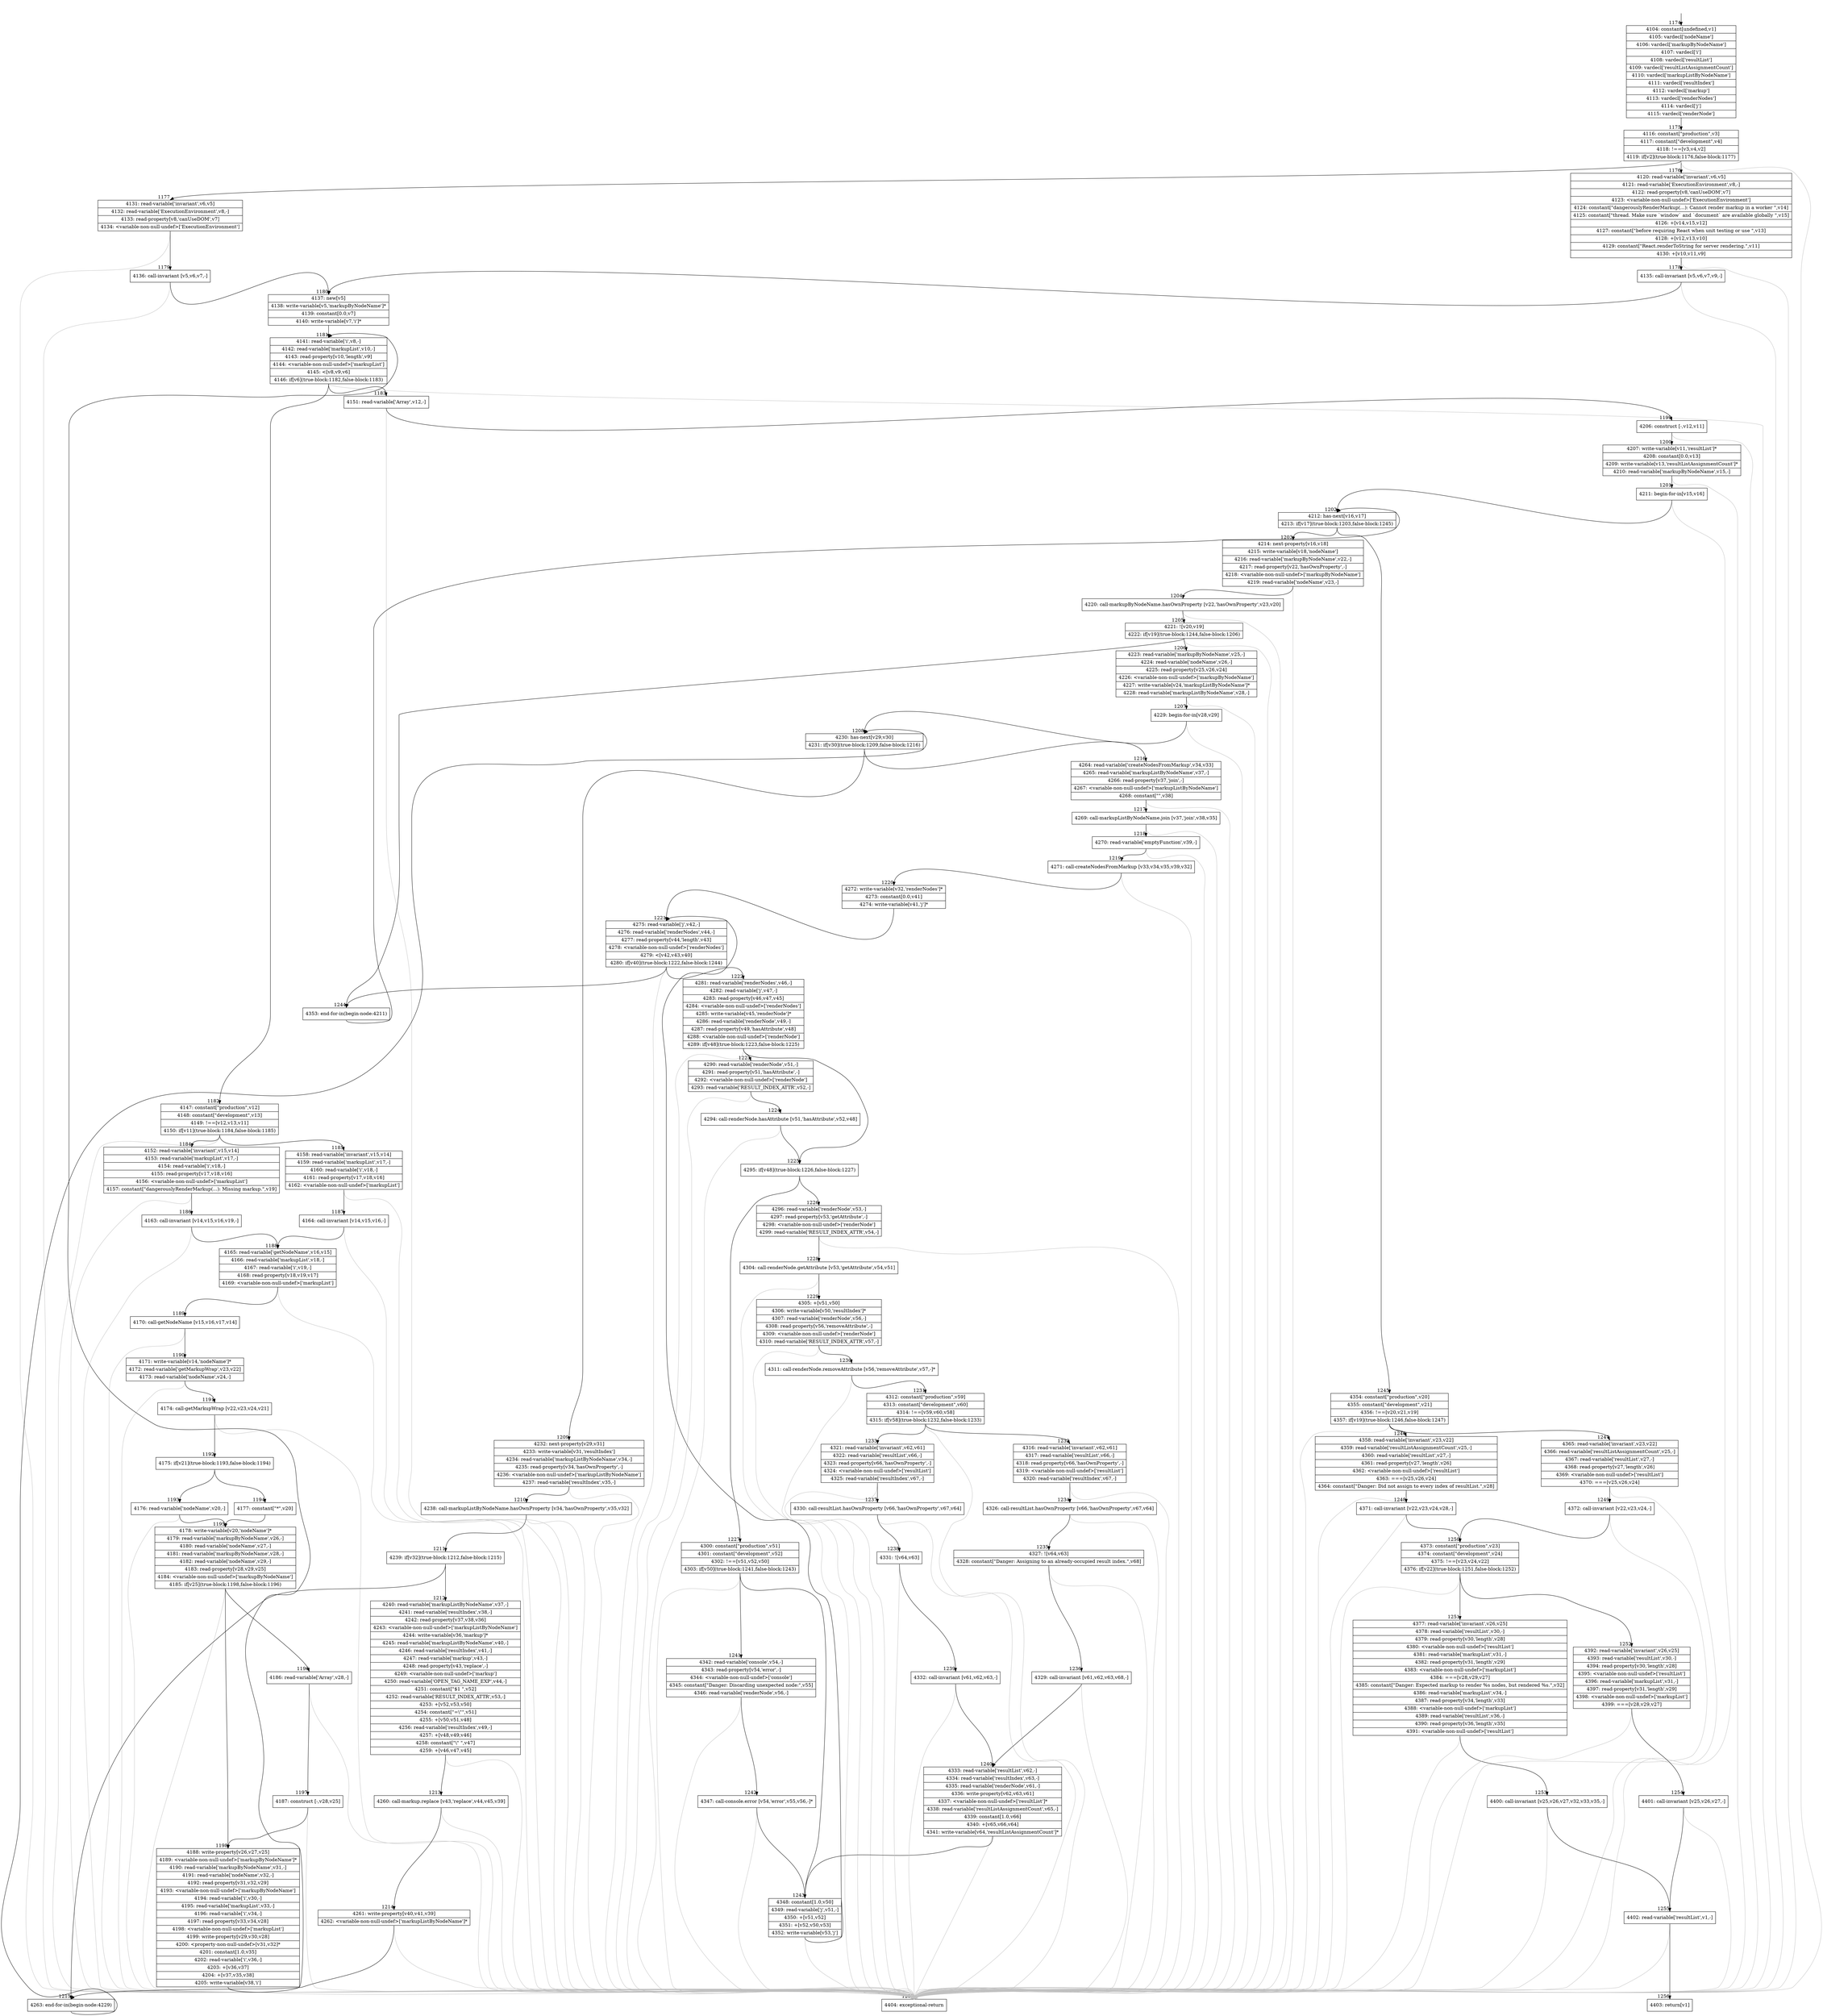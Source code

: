 digraph {
rankdir="TD"
BB_entry79[shape=none,label=""];
BB_entry79 -> BB1174 [tailport=s, headport=n, headlabel="    1174"]
BB1174 [shape=record label="{4104: constant[undefined,v1]|4105: vardecl['nodeName']|4106: vardecl['markupByNodeName']|4107: vardecl['i']|4108: vardecl['resultList']|4109: vardecl['resultListAssignmentCount']|4110: vardecl['markupListByNodeName']|4111: vardecl['resultIndex']|4112: vardecl['markup']|4113: vardecl['renderNodes']|4114: vardecl['j']|4115: vardecl['renderNode']}" ] 
BB1174 -> BB1175 [tailport=s, headport=n, headlabel="      1175"]
BB1175 [shape=record label="{4116: constant[\"production\",v3]|4117: constant[\"development\",v4]|4118: !==[v3,v4,v2]|4119: if[v2](true-block:1176,false-block:1177)}" ] 
BB1175 -> BB1176 [tailport=s, headport=n, headlabel="      1176"]
BB1175 -> BB1177 [tailport=s, headport=n, headlabel="      1177"]
BB1175 -> BB1257 [tailport=s, headport=n, color=gray, headlabel="      1257"]
BB1176 [shape=record label="{4120: read-variable['invariant',v6,v5]|4121: read-variable['ExecutionEnvironment',v8,-]|4122: read-property[v8,'canUseDOM',v7]|4123: \<variable-non-null-undef\>['ExecutionEnvironment']|4124: constant[\"dangerouslyRenderMarkup(...): Cannot render markup in a worker \",v14]|4125: constant[\"thread. Make sure `window` and `document` are available globally \",v15]|4126: +[v14,v15,v12]|4127: constant[\"before requiring React when unit testing or use \",v13]|4128: +[v12,v13,v10]|4129: constant[\"React.renderToString for server rendering.\",v11]|4130: +[v10,v11,v9]}" ] 
BB1176 -> BB1178 [tailport=s, headport=n, headlabel="      1178"]
BB1176 -> BB1257 [tailport=s, headport=n, color=gray]
BB1177 [shape=record label="{4131: read-variable['invariant',v6,v5]|4132: read-variable['ExecutionEnvironment',v8,-]|4133: read-property[v8,'canUseDOM',v7]|4134: \<variable-non-null-undef\>['ExecutionEnvironment']}" ] 
BB1177 -> BB1179 [tailport=s, headport=n, headlabel="      1179"]
BB1177 -> BB1257 [tailport=s, headport=n, color=gray]
BB1178 [shape=record label="{4135: call-invariant [v5,v6,v7,v9,-]}" ] 
BB1178 -> BB1180 [tailport=s, headport=n, headlabel="      1180"]
BB1178 -> BB1257 [tailport=s, headport=n, color=gray]
BB1179 [shape=record label="{4136: call-invariant [v5,v6,v7,-]}" ] 
BB1179 -> BB1180 [tailport=s, headport=n]
BB1179 -> BB1257 [tailport=s, headport=n, color=gray]
BB1180 [shape=record label="{4137: new[v5]|4138: write-variable[v5,'markupByNodeName']*|4139: constant[0.0,v7]|4140: write-variable[v7,'i']*}" ] 
BB1180 -> BB1181 [tailport=s, headport=n, headlabel="      1181"]
BB1181 [shape=record label="{4141: read-variable['i',v8,-]|4142: read-variable['markupList',v10,-]|4143: read-property[v10,'length',v9]|4144: \<variable-non-null-undef\>['markupList']|4145: \<[v8,v9,v6]|4146: if[v6](true-block:1182,false-block:1183)}" ] 
BB1181 -> BB1182 [tailport=s, headport=n, headlabel="      1182"]
BB1181 -> BB1183 [tailport=s, headport=n, headlabel="      1183"]
BB1181 -> BB1257 [tailport=s, headport=n, color=gray]
BB1182 [shape=record label="{4147: constant[\"production\",v12]|4148: constant[\"development\",v13]|4149: !==[v12,v13,v11]|4150: if[v11](true-block:1184,false-block:1185)}" ] 
BB1182 -> BB1184 [tailport=s, headport=n, headlabel="      1184"]
BB1182 -> BB1185 [tailport=s, headport=n, headlabel="      1185"]
BB1182 -> BB1257 [tailport=s, headport=n, color=gray]
BB1183 [shape=record label="{4151: read-variable['Array',v12,-]}" ] 
BB1183 -> BB1199 [tailport=s, headport=n, headlabel="      1199"]
BB1183 -> BB1257 [tailport=s, headport=n, color=gray]
BB1184 [shape=record label="{4152: read-variable['invariant',v15,v14]|4153: read-variable['markupList',v17,-]|4154: read-variable['i',v18,-]|4155: read-property[v17,v18,v16]|4156: \<variable-non-null-undef\>['markupList']|4157: constant[\"dangerouslyRenderMarkup(...): Missing markup.\",v19]}" ] 
BB1184 -> BB1186 [tailport=s, headport=n, headlabel="      1186"]
BB1184 -> BB1257 [tailport=s, headport=n, color=gray]
BB1185 [shape=record label="{4158: read-variable['invariant',v15,v14]|4159: read-variable['markupList',v17,-]|4160: read-variable['i',v18,-]|4161: read-property[v17,v18,v16]|4162: \<variable-non-null-undef\>['markupList']}" ] 
BB1185 -> BB1187 [tailport=s, headport=n, headlabel="      1187"]
BB1185 -> BB1257 [tailport=s, headport=n, color=gray]
BB1186 [shape=record label="{4163: call-invariant [v14,v15,v16,v19,-]}" ] 
BB1186 -> BB1188 [tailport=s, headport=n, headlabel="      1188"]
BB1186 -> BB1257 [tailport=s, headport=n, color=gray]
BB1187 [shape=record label="{4164: call-invariant [v14,v15,v16,-]}" ] 
BB1187 -> BB1188 [tailport=s, headport=n]
BB1187 -> BB1257 [tailport=s, headport=n, color=gray]
BB1188 [shape=record label="{4165: read-variable['getNodeName',v16,v15]|4166: read-variable['markupList',v18,-]|4167: read-variable['i',v19,-]|4168: read-property[v18,v19,v17]|4169: \<variable-non-null-undef\>['markupList']}" ] 
BB1188 -> BB1189 [tailport=s, headport=n, headlabel="      1189"]
BB1188 -> BB1257 [tailport=s, headport=n, color=gray]
BB1189 [shape=record label="{4170: call-getNodeName [v15,v16,v17,v14]}" ] 
BB1189 -> BB1190 [tailport=s, headport=n, headlabel="      1190"]
BB1189 -> BB1257 [tailport=s, headport=n, color=gray]
BB1190 [shape=record label="{4171: write-variable[v14,'nodeName']*|4172: read-variable['getMarkupWrap',v23,v22]|4173: read-variable['nodeName',v24,-]}" ] 
BB1190 -> BB1191 [tailport=s, headport=n, headlabel="      1191"]
BB1190 -> BB1257 [tailport=s, headport=n, color=gray]
BB1191 [shape=record label="{4174: call-getMarkupWrap [v22,v23,v24,v21]}" ] 
BB1191 -> BB1192 [tailport=s, headport=n, headlabel="      1192"]
BB1191 -> BB1257 [tailport=s, headport=n, color=gray]
BB1192 [shape=record label="{4175: if[v21](true-block:1193,false-block:1194)}" ] 
BB1192 -> BB1193 [tailport=s, headport=n, headlabel="      1193"]
BB1192 -> BB1194 [tailport=s, headport=n, headlabel="      1194"]
BB1193 [shape=record label="{4176: read-variable['nodeName',v20,-]}" ] 
BB1193 -> BB1195 [tailport=s, headport=n, headlabel="      1195"]
BB1193 -> BB1257 [tailport=s, headport=n, color=gray]
BB1194 [shape=record label="{4177: constant[\"*\",v20]}" ] 
BB1194 -> BB1195 [tailport=s, headport=n]
BB1195 [shape=record label="{4178: write-variable[v20,'nodeName']*|4179: read-variable['markupByNodeName',v26,-]|4180: read-variable['nodeName',v27,-]|4181: read-variable['markupByNodeName',v28,-]|4182: read-variable['nodeName',v29,-]|4183: read-property[v28,v29,v25]|4184: \<variable-non-null-undef\>['markupByNodeName']|4185: if[v25](true-block:1198,false-block:1196)}" ] 
BB1195 -> BB1198 [tailport=s, headport=n, headlabel="      1198"]
BB1195 -> BB1196 [tailport=s, headport=n, headlabel="      1196"]
BB1195 -> BB1257 [tailport=s, headport=n, color=gray]
BB1196 [shape=record label="{4186: read-variable['Array',v28,-]}" ] 
BB1196 -> BB1197 [tailport=s, headport=n, headlabel="      1197"]
BB1196 -> BB1257 [tailport=s, headport=n, color=gray]
BB1197 [shape=record label="{4187: construct [-,v28,v25]}" ] 
BB1197 -> BB1198 [tailport=s, headport=n]
BB1197 -> BB1257 [tailport=s, headport=n, color=gray]
BB1198 [shape=record label="{4188: write-property[v26,v27,v25]|4189: \<variable-non-null-undef\>['markupByNodeName']*|4190: read-variable['markupByNodeName',v31,-]|4191: read-variable['nodeName',v32,-]|4192: read-property[v31,v32,v29]|4193: \<variable-non-null-undef\>['markupByNodeName']|4194: read-variable['i',v30,-]|4195: read-variable['markupList',v33,-]|4196: read-variable['i',v34,-]|4197: read-property[v33,v34,v28]|4198: \<variable-non-null-undef\>['markupList']|4199: write-property[v29,v30,v28]|4200: \<property-non-null-undef\>[v31,v32]*|4201: constant[1.0,v35]|4202: read-variable['i',v36,-]|4203: +[v36,v37]|4204: +[v37,v35,v38]|4205: write-variable[v38,'i']}" ] 
BB1198 -> BB1181 [tailport=s, headport=n]
BB1198 -> BB1257 [tailport=s, headport=n, color=gray]
BB1199 [shape=record label="{4206: construct [-,v12,v11]}" ] 
BB1199 -> BB1200 [tailport=s, headport=n, headlabel="      1200"]
BB1199 -> BB1257 [tailport=s, headport=n, color=gray]
BB1200 [shape=record label="{4207: write-variable[v11,'resultList']*|4208: constant[0.0,v13]|4209: write-variable[v13,'resultListAssignmentCount']*|4210: read-variable['markupByNodeName',v15,-]}" ] 
BB1200 -> BB1201 [tailport=s, headport=n, headlabel="      1201"]
BB1200 -> BB1257 [tailport=s, headport=n, color=gray]
BB1201 [shape=record label="{4211: begin-for-in[v15,v16]}" ] 
BB1201 -> BB1202 [tailport=s, headport=n, headlabel="      1202"]
BB1201 -> BB1257 [tailport=s, headport=n, color=gray]
BB1202 [shape=record label="{4212: has-next[v16,v17]|4213: if[v17](true-block:1203,false-block:1245)}" ] 
BB1202 -> BB1203 [tailport=s, headport=n, headlabel="      1203"]
BB1202 -> BB1245 [tailport=s, headport=n, headlabel="      1245"]
BB1203 [shape=record label="{4214: next-property[v16,v18]|4215: write-variable[v18,'nodeName']|4216: read-variable['markupByNodeName',v22,-]|4217: read-property[v22,'hasOwnProperty',-]|4218: \<variable-non-null-undef\>['markupByNodeName']|4219: read-variable['nodeName',v23,-]}" ] 
BB1203 -> BB1204 [tailport=s, headport=n, headlabel="      1204"]
BB1203 -> BB1257 [tailport=s, headport=n, color=gray]
BB1204 [shape=record label="{4220: call-markupByNodeName.hasOwnProperty [v22,'hasOwnProperty',v23,v20]}" ] 
BB1204 -> BB1205 [tailport=s, headport=n, headlabel="      1205"]
BB1204 -> BB1257 [tailport=s, headport=n, color=gray]
BB1205 [shape=record label="{4221: ![v20,v19]|4222: if[v19](true-block:1244,false-block:1206)}" ] 
BB1205 -> BB1244 [tailport=s, headport=n, headlabel="      1244"]
BB1205 -> BB1206 [tailport=s, headport=n, headlabel="      1206"]
BB1205 -> BB1257 [tailport=s, headport=n, color=gray]
BB1206 [shape=record label="{4223: read-variable['markupByNodeName',v25,-]|4224: read-variable['nodeName',v26,-]|4225: read-property[v25,v26,v24]|4226: \<variable-non-null-undef\>['markupByNodeName']|4227: write-variable[v24,'markupListByNodeName']*|4228: read-variable['markupListByNodeName',v28,-]}" ] 
BB1206 -> BB1207 [tailport=s, headport=n, headlabel="      1207"]
BB1206 -> BB1257 [tailport=s, headport=n, color=gray]
BB1207 [shape=record label="{4229: begin-for-in[v28,v29]}" ] 
BB1207 -> BB1208 [tailport=s, headport=n, headlabel="      1208"]
BB1207 -> BB1257 [tailport=s, headport=n, color=gray]
BB1208 [shape=record label="{4230: has-next[v29,v30]|4231: if[v30](true-block:1209,false-block:1216)}" ] 
BB1208 -> BB1209 [tailport=s, headport=n, headlabel="      1209"]
BB1208 -> BB1216 [tailport=s, headport=n, headlabel="      1216"]
BB1209 [shape=record label="{4232: next-property[v29,v31]|4233: write-variable[v31,'resultIndex']|4234: read-variable['markupListByNodeName',v34,-]|4235: read-property[v34,'hasOwnProperty',-]|4236: \<variable-non-null-undef\>['markupListByNodeName']|4237: read-variable['resultIndex',v35,-]}" ] 
BB1209 -> BB1210 [tailport=s, headport=n, headlabel="      1210"]
BB1209 -> BB1257 [tailport=s, headport=n, color=gray]
BB1210 [shape=record label="{4238: call-markupListByNodeName.hasOwnProperty [v34,'hasOwnProperty',v35,v32]}" ] 
BB1210 -> BB1211 [tailport=s, headport=n, headlabel="      1211"]
BB1210 -> BB1257 [tailport=s, headport=n, color=gray]
BB1211 [shape=record label="{4239: if[v32](true-block:1212,false-block:1215)}" ] 
BB1211 -> BB1212 [tailport=s, headport=n, headlabel="      1212"]
BB1211 -> BB1215 [tailport=s, headport=n, headlabel="      1215"]
BB1212 [shape=record label="{4240: read-variable['markupListByNodeName',v37,-]|4241: read-variable['resultIndex',v38,-]|4242: read-property[v37,v38,v36]|4243: \<variable-non-null-undef\>['markupListByNodeName']|4244: write-variable[v36,'markup']*|4245: read-variable['markupListByNodeName',v40,-]|4246: read-variable['resultIndex',v41,-]|4247: read-variable['markup',v43,-]|4248: read-property[v43,'replace',-]|4249: \<variable-non-null-undef\>['markup']|4250: read-variable['OPEN_TAG_NAME_EXP',v44,-]|4251: constant[\"$1 \",v52]|4252: read-variable['RESULT_INDEX_ATTR',v53,-]|4253: +[v52,v53,v50]|4254: constant[\"=\\\"\",v51]|4255: +[v50,v51,v48]|4256: read-variable['resultIndex',v49,-]|4257: +[v48,v49,v46]|4258: constant[\"\\\" \",v47]|4259: +[v46,v47,v45]}" ] 
BB1212 -> BB1213 [tailport=s, headport=n, headlabel="      1213"]
BB1212 -> BB1257 [tailport=s, headport=n, color=gray]
BB1213 [shape=record label="{4260: call-markup.replace [v43,'replace',v44,v45,v39]}" ] 
BB1213 -> BB1214 [tailport=s, headport=n, headlabel="      1214"]
BB1213 -> BB1257 [tailport=s, headport=n, color=gray]
BB1214 [shape=record label="{4261: write-property[v40,v41,v39]|4262: \<variable-non-null-undef\>['markupListByNodeName']*}" ] 
BB1214 -> BB1215 [tailport=s, headport=n]
BB1214 -> BB1257 [tailport=s, headport=n, color=gray]
BB1215 [shape=record label="{4263: end-for-in(begin-node:4229)}" ] 
BB1215 -> BB1208 [tailport=s, headport=n]
BB1216 [shape=record label="{4264: read-variable['createNodesFromMarkup',v34,v33]|4265: read-variable['markupListByNodeName',v37,-]|4266: read-property[v37,'join',-]|4267: \<variable-non-null-undef\>['markupListByNodeName']|4268: constant[\"\",v38]}" ] 
BB1216 -> BB1217 [tailport=s, headport=n, headlabel="      1217"]
BB1216 -> BB1257 [tailport=s, headport=n, color=gray]
BB1217 [shape=record label="{4269: call-markupListByNodeName.join [v37,'join',v38,v35]}" ] 
BB1217 -> BB1218 [tailport=s, headport=n, headlabel="      1218"]
BB1217 -> BB1257 [tailport=s, headport=n, color=gray]
BB1218 [shape=record label="{4270: read-variable['emptyFunction',v39,-]}" ] 
BB1218 -> BB1219 [tailport=s, headport=n, headlabel="      1219"]
BB1218 -> BB1257 [tailport=s, headport=n, color=gray]
BB1219 [shape=record label="{4271: call-createNodesFromMarkup [v33,v34,v35,v39,v32]}" ] 
BB1219 -> BB1220 [tailport=s, headport=n, headlabel="      1220"]
BB1219 -> BB1257 [tailport=s, headport=n, color=gray]
BB1220 [shape=record label="{4272: write-variable[v32,'renderNodes']*|4273: constant[0.0,v41]|4274: write-variable[v41,'j']*}" ] 
BB1220 -> BB1221 [tailport=s, headport=n, headlabel="      1221"]
BB1221 [shape=record label="{4275: read-variable['j',v42,-]|4276: read-variable['renderNodes',v44,-]|4277: read-property[v44,'length',v43]|4278: \<variable-non-null-undef\>['renderNodes']|4279: \<[v42,v43,v40]|4280: if[v40](true-block:1222,false-block:1244)}" ] 
BB1221 -> BB1222 [tailport=s, headport=n, headlabel="      1222"]
BB1221 -> BB1244 [tailport=s, headport=n]
BB1221 -> BB1257 [tailport=s, headport=n, color=gray]
BB1222 [shape=record label="{4281: read-variable['renderNodes',v46,-]|4282: read-variable['j',v47,-]|4283: read-property[v46,v47,v45]|4284: \<variable-non-null-undef\>['renderNodes']|4285: write-variable[v45,'renderNode']*|4286: read-variable['renderNode',v49,-]|4287: read-property[v49,'hasAttribute',v48]|4288: \<variable-non-null-undef\>['renderNode']|4289: if[v48](true-block:1223,false-block:1225)}" ] 
BB1222 -> BB1225 [tailport=s, headport=n, headlabel="      1225"]
BB1222 -> BB1223 [tailport=s, headport=n, headlabel="      1223"]
BB1222 -> BB1257 [tailport=s, headport=n, color=gray]
BB1223 [shape=record label="{4290: read-variable['renderNode',v51,-]|4291: read-property[v51,'hasAttribute',-]|4292: \<variable-non-null-undef\>['renderNode']|4293: read-variable['RESULT_INDEX_ATTR',v52,-]}" ] 
BB1223 -> BB1224 [tailport=s, headport=n, headlabel="      1224"]
BB1223 -> BB1257 [tailport=s, headport=n, color=gray]
BB1224 [shape=record label="{4294: call-renderNode.hasAttribute [v51,'hasAttribute',v52,v48]}" ] 
BB1224 -> BB1225 [tailport=s, headport=n]
BB1224 -> BB1257 [tailport=s, headport=n, color=gray]
BB1225 [shape=record label="{4295: if[v48](true-block:1226,false-block:1227)}" ] 
BB1225 -> BB1226 [tailport=s, headport=n, headlabel="      1226"]
BB1225 -> BB1227 [tailport=s, headport=n, headlabel="      1227"]
BB1226 [shape=record label="{4296: read-variable['renderNode',v53,-]|4297: read-property[v53,'getAttribute',-]|4298: \<variable-non-null-undef\>['renderNode']|4299: read-variable['RESULT_INDEX_ATTR',v54,-]}" ] 
BB1226 -> BB1228 [tailport=s, headport=n, headlabel="      1228"]
BB1226 -> BB1257 [tailport=s, headport=n, color=gray]
BB1227 [shape=record label="{4300: constant[\"production\",v51]|4301: constant[\"development\",v52]|4302: !==[v51,v52,v50]|4303: if[v50](true-block:1241,false-block:1243)}" ] 
BB1227 -> BB1241 [tailport=s, headport=n, headlabel="      1241"]
BB1227 -> BB1243 [tailport=s, headport=n, headlabel="      1243"]
BB1227 -> BB1257 [tailport=s, headport=n, color=gray]
BB1228 [shape=record label="{4304: call-renderNode.getAttribute [v53,'getAttribute',v54,v51]}" ] 
BB1228 -> BB1229 [tailport=s, headport=n, headlabel="      1229"]
BB1228 -> BB1257 [tailport=s, headport=n, color=gray]
BB1229 [shape=record label="{4305: +[v51,v50]|4306: write-variable[v50,'resultIndex']*|4307: read-variable['renderNode',v56,-]|4308: read-property[v56,'removeAttribute',-]|4309: \<variable-non-null-undef\>['renderNode']|4310: read-variable['RESULT_INDEX_ATTR',v57,-]}" ] 
BB1229 -> BB1230 [tailport=s, headport=n, headlabel="      1230"]
BB1229 -> BB1257 [tailport=s, headport=n, color=gray]
BB1230 [shape=record label="{4311: call-renderNode.removeAttribute [v56,'removeAttribute',v57,-]*}" ] 
BB1230 -> BB1231 [tailport=s, headport=n, headlabel="      1231"]
BB1230 -> BB1257 [tailport=s, headport=n, color=gray]
BB1231 [shape=record label="{4312: constant[\"production\",v59]|4313: constant[\"development\",v60]|4314: !==[v59,v60,v58]|4315: if[v58](true-block:1232,false-block:1233)}" ] 
BB1231 -> BB1232 [tailport=s, headport=n, headlabel="      1232"]
BB1231 -> BB1233 [tailport=s, headport=n, headlabel="      1233"]
BB1231 -> BB1257 [tailport=s, headport=n, color=gray]
BB1232 [shape=record label="{4316: read-variable['invariant',v62,v61]|4317: read-variable['resultList',v66,-]|4318: read-property[v66,'hasOwnProperty',-]|4319: \<variable-non-null-undef\>['resultList']|4320: read-variable['resultIndex',v67,-]}" ] 
BB1232 -> BB1234 [tailport=s, headport=n, headlabel="      1234"]
BB1232 -> BB1257 [tailport=s, headport=n, color=gray]
BB1233 [shape=record label="{4321: read-variable['invariant',v62,v61]|4322: read-variable['resultList',v66,-]|4323: read-property[v66,'hasOwnProperty',-]|4324: \<variable-non-null-undef\>['resultList']|4325: read-variable['resultIndex',v67,-]}" ] 
BB1233 -> BB1237 [tailport=s, headport=n, headlabel="      1237"]
BB1233 -> BB1257 [tailport=s, headport=n, color=gray]
BB1234 [shape=record label="{4326: call-resultList.hasOwnProperty [v66,'hasOwnProperty',v67,v64]}" ] 
BB1234 -> BB1235 [tailport=s, headport=n, headlabel="      1235"]
BB1234 -> BB1257 [tailport=s, headport=n, color=gray]
BB1235 [shape=record label="{4327: ![v64,v63]|4328: constant[\"Danger: Assigning to an already-occupied result index.\",v68]}" ] 
BB1235 -> BB1236 [tailport=s, headport=n, headlabel="      1236"]
BB1235 -> BB1257 [tailport=s, headport=n, color=gray]
BB1236 [shape=record label="{4329: call-invariant [v61,v62,v63,v68,-]}" ] 
BB1236 -> BB1240 [tailport=s, headport=n, headlabel="      1240"]
BB1236 -> BB1257 [tailport=s, headport=n, color=gray]
BB1237 [shape=record label="{4330: call-resultList.hasOwnProperty [v66,'hasOwnProperty',v67,v64]}" ] 
BB1237 -> BB1238 [tailport=s, headport=n, headlabel="      1238"]
BB1237 -> BB1257 [tailport=s, headport=n, color=gray]
BB1238 [shape=record label="{4331: ![v64,v63]}" ] 
BB1238 -> BB1239 [tailport=s, headport=n, headlabel="      1239"]
BB1238 -> BB1257 [tailport=s, headport=n, color=gray]
BB1239 [shape=record label="{4332: call-invariant [v61,v62,v63,-]}" ] 
BB1239 -> BB1240 [tailport=s, headport=n]
BB1239 -> BB1257 [tailport=s, headport=n, color=gray]
BB1240 [shape=record label="{4333: read-variable['resultList',v62,-]|4334: read-variable['resultIndex',v63,-]|4335: read-variable['renderNode',v61,-]|4336: write-property[v62,v63,v61]|4337: \<variable-non-null-undef\>['resultList']*|4338: read-variable['resultListAssignmentCount',v65,-]|4339: constant[1.0,v66]|4340: +[v65,v66,v64]|4341: write-variable[v64,'resultListAssignmentCount']*}" ] 
BB1240 -> BB1243 [tailport=s, headport=n]
BB1240 -> BB1257 [tailport=s, headport=n, color=gray]
BB1241 [shape=record label="{4342: read-variable['console',v54,-]|4343: read-property[v54,'error',-]|4344: \<variable-non-null-undef\>['console']|4345: constant[\"Danger: Discarding unexpected node:\",v55]|4346: read-variable['renderNode',v56,-]}" ] 
BB1241 -> BB1242 [tailport=s, headport=n, headlabel="      1242"]
BB1241 -> BB1257 [tailport=s, headport=n, color=gray]
BB1242 [shape=record label="{4347: call-console.error [v54,'error',v55,v56,-]*}" ] 
BB1242 -> BB1243 [tailport=s, headport=n]
BB1242 -> BB1257 [tailport=s, headport=n, color=gray]
BB1243 [shape=record label="{4348: constant[1.0,v50]|4349: read-variable['j',v51,-]|4350: +[v51,v52]|4351: +[v52,v50,v53]|4352: write-variable[v53,'j']}" ] 
BB1243 -> BB1221 [tailport=s, headport=n]
BB1243 -> BB1257 [tailport=s, headport=n, color=gray]
BB1244 [shape=record label="{4353: end-for-in(begin-node:4211)}" ] 
BB1244 -> BB1202 [tailport=s, headport=n]
BB1245 [shape=record label="{4354: constant[\"production\",v20]|4355: constant[\"development\",v21]|4356: !==[v20,v21,v19]|4357: if[v19](true-block:1246,false-block:1247)}" ] 
BB1245 -> BB1246 [tailport=s, headport=n, headlabel="      1246"]
BB1245 -> BB1247 [tailport=s, headport=n, headlabel="      1247"]
BB1245 -> BB1257 [tailport=s, headport=n, color=gray]
BB1246 [shape=record label="{4358: read-variable['invariant',v23,v22]|4359: read-variable['resultListAssignmentCount',v25,-]|4360: read-variable['resultList',v27,-]|4361: read-property[v27,'length',v26]|4362: \<variable-non-null-undef\>['resultList']|4363: ===[v25,v26,v24]|4364: constant[\"Danger: Did not assign to every index of resultList.\",v28]}" ] 
BB1246 -> BB1248 [tailport=s, headport=n, headlabel="      1248"]
BB1246 -> BB1257 [tailport=s, headport=n, color=gray]
BB1247 [shape=record label="{4365: read-variable['invariant',v23,v22]|4366: read-variable['resultListAssignmentCount',v25,-]|4367: read-variable['resultList',v27,-]|4368: read-property[v27,'length',v26]|4369: \<variable-non-null-undef\>['resultList']|4370: ===[v25,v26,v24]}" ] 
BB1247 -> BB1249 [tailport=s, headport=n, headlabel="      1249"]
BB1247 -> BB1257 [tailport=s, headport=n, color=gray]
BB1248 [shape=record label="{4371: call-invariant [v22,v23,v24,v28,-]}" ] 
BB1248 -> BB1250 [tailport=s, headport=n, headlabel="      1250"]
BB1248 -> BB1257 [tailport=s, headport=n, color=gray]
BB1249 [shape=record label="{4372: call-invariant [v22,v23,v24,-]}" ] 
BB1249 -> BB1250 [tailport=s, headport=n]
BB1249 -> BB1257 [tailport=s, headport=n, color=gray]
BB1250 [shape=record label="{4373: constant[\"production\",v23]|4374: constant[\"development\",v24]|4375: !==[v23,v24,v22]|4376: if[v22](true-block:1251,false-block:1252)}" ] 
BB1250 -> BB1251 [tailport=s, headport=n, headlabel="      1251"]
BB1250 -> BB1252 [tailport=s, headport=n, headlabel="      1252"]
BB1250 -> BB1257 [tailport=s, headport=n, color=gray]
BB1251 [shape=record label="{4377: read-variable['invariant',v26,v25]|4378: read-variable['resultList',v30,-]|4379: read-property[v30,'length',v28]|4380: \<variable-non-null-undef\>['resultList']|4381: read-variable['markupList',v31,-]|4382: read-property[v31,'length',v29]|4383: \<variable-non-null-undef\>['markupList']|4384: ===[v28,v29,v27]|4385: constant[\"Danger: Expected markup to render %s nodes, but rendered %s.\",v32]|4386: read-variable['markupList',v34,-]|4387: read-property[v34,'length',v33]|4388: \<variable-non-null-undef\>['markupList']|4389: read-variable['resultList',v36,-]|4390: read-property[v36,'length',v35]|4391: \<variable-non-null-undef\>['resultList']}" ] 
BB1251 -> BB1253 [tailport=s, headport=n, headlabel="      1253"]
BB1251 -> BB1257 [tailport=s, headport=n, color=gray]
BB1252 [shape=record label="{4392: read-variable['invariant',v26,v25]|4393: read-variable['resultList',v30,-]|4394: read-property[v30,'length',v28]|4395: \<variable-non-null-undef\>['resultList']|4396: read-variable['markupList',v31,-]|4397: read-property[v31,'length',v29]|4398: \<variable-non-null-undef\>['markupList']|4399: ===[v28,v29,v27]}" ] 
BB1252 -> BB1254 [tailport=s, headport=n, headlabel="      1254"]
BB1252 -> BB1257 [tailport=s, headport=n, color=gray]
BB1253 [shape=record label="{4400: call-invariant [v25,v26,v27,v32,v33,v35,-]}" ] 
BB1253 -> BB1255 [tailport=s, headport=n, headlabel="      1255"]
BB1253 -> BB1257 [tailport=s, headport=n, color=gray]
BB1254 [shape=record label="{4401: call-invariant [v25,v26,v27,-]}" ] 
BB1254 -> BB1255 [tailport=s, headport=n]
BB1254 -> BB1257 [tailport=s, headport=n, color=gray]
BB1255 [shape=record label="{4402: read-variable['resultList',v1,-]}" ] 
BB1255 -> BB1256 [tailport=s, headport=n, headlabel="      1256"]
BB1255 -> BB1257 [tailport=s, headport=n, color=gray]
BB1256 [shape=record label="{4403: return[v1]}" ] 
BB1257 [shape=record label="{4404: exceptional-return}" ] 
//#$~ 2258
}
